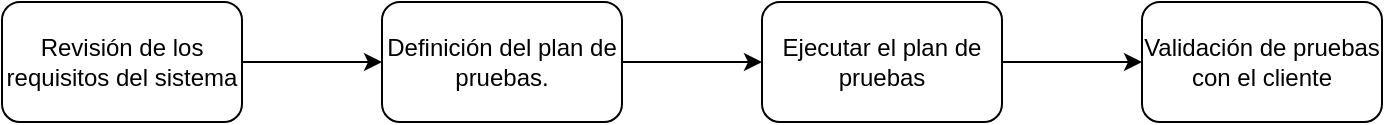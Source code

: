 <mxfile version="20.6.2" type="github">
  <diagram id="iKwlXs6dO-UtLJNZuOfr" name="Página-1">
    <mxGraphModel dx="972" dy="528" grid="1" gridSize="10" guides="1" tooltips="1" connect="1" arrows="1" fold="1" page="1" pageScale="1" pageWidth="827" pageHeight="1169" math="0" shadow="0">
      <root>
        <mxCell id="0" />
        <mxCell id="1" parent="0" />
        <mxCell id="nzH8F3yJYisah-NNcrjW-6" style="edgeStyle=orthogonalEdgeStyle;rounded=0;orthogonalLoop=1;jettySize=auto;html=1;entryX=0;entryY=0.5;entryDx=0;entryDy=0;" edge="1" parent="1" source="nzH8F3yJYisah-NNcrjW-1" target="nzH8F3yJYisah-NNcrjW-4">
          <mxGeometry relative="1" as="geometry" />
        </mxCell>
        <mxCell id="nzH8F3yJYisah-NNcrjW-1" value="Definición del plan de pruebas." style="rounded=1;whiteSpace=wrap;html=1;" vertex="1" parent="1">
          <mxGeometry x="230" y="280" width="120" height="60" as="geometry" />
        </mxCell>
        <mxCell id="nzH8F3yJYisah-NNcrjW-5" style="edgeStyle=orthogonalEdgeStyle;rounded=0;orthogonalLoop=1;jettySize=auto;html=1;entryX=0;entryY=0.5;entryDx=0;entryDy=0;" edge="1" parent="1" source="nzH8F3yJYisah-NNcrjW-2" target="nzH8F3yJYisah-NNcrjW-1">
          <mxGeometry relative="1" as="geometry" />
        </mxCell>
        <mxCell id="nzH8F3yJYisah-NNcrjW-2" value="Revisión de los requisitos del sistema" style="rounded=1;whiteSpace=wrap;html=1;" vertex="1" parent="1">
          <mxGeometry x="40" y="280" width="120" height="60" as="geometry" />
        </mxCell>
        <mxCell id="nzH8F3yJYisah-NNcrjW-8" style="edgeStyle=orthogonalEdgeStyle;rounded=0;orthogonalLoop=1;jettySize=auto;html=1;entryX=0;entryY=0.5;entryDx=0;entryDy=0;" edge="1" parent="1" source="nzH8F3yJYisah-NNcrjW-4" target="nzH8F3yJYisah-NNcrjW-7">
          <mxGeometry relative="1" as="geometry" />
        </mxCell>
        <mxCell id="nzH8F3yJYisah-NNcrjW-4" value="Ejecutar el plan de pruebas" style="rounded=1;whiteSpace=wrap;html=1;" vertex="1" parent="1">
          <mxGeometry x="420" y="280" width="120" height="60" as="geometry" />
        </mxCell>
        <mxCell id="nzH8F3yJYisah-NNcrjW-7" value="Validación de pruebas con el cliente" style="rounded=1;whiteSpace=wrap;html=1;" vertex="1" parent="1">
          <mxGeometry x="610" y="280" width="120" height="60" as="geometry" />
        </mxCell>
      </root>
    </mxGraphModel>
  </diagram>
</mxfile>
